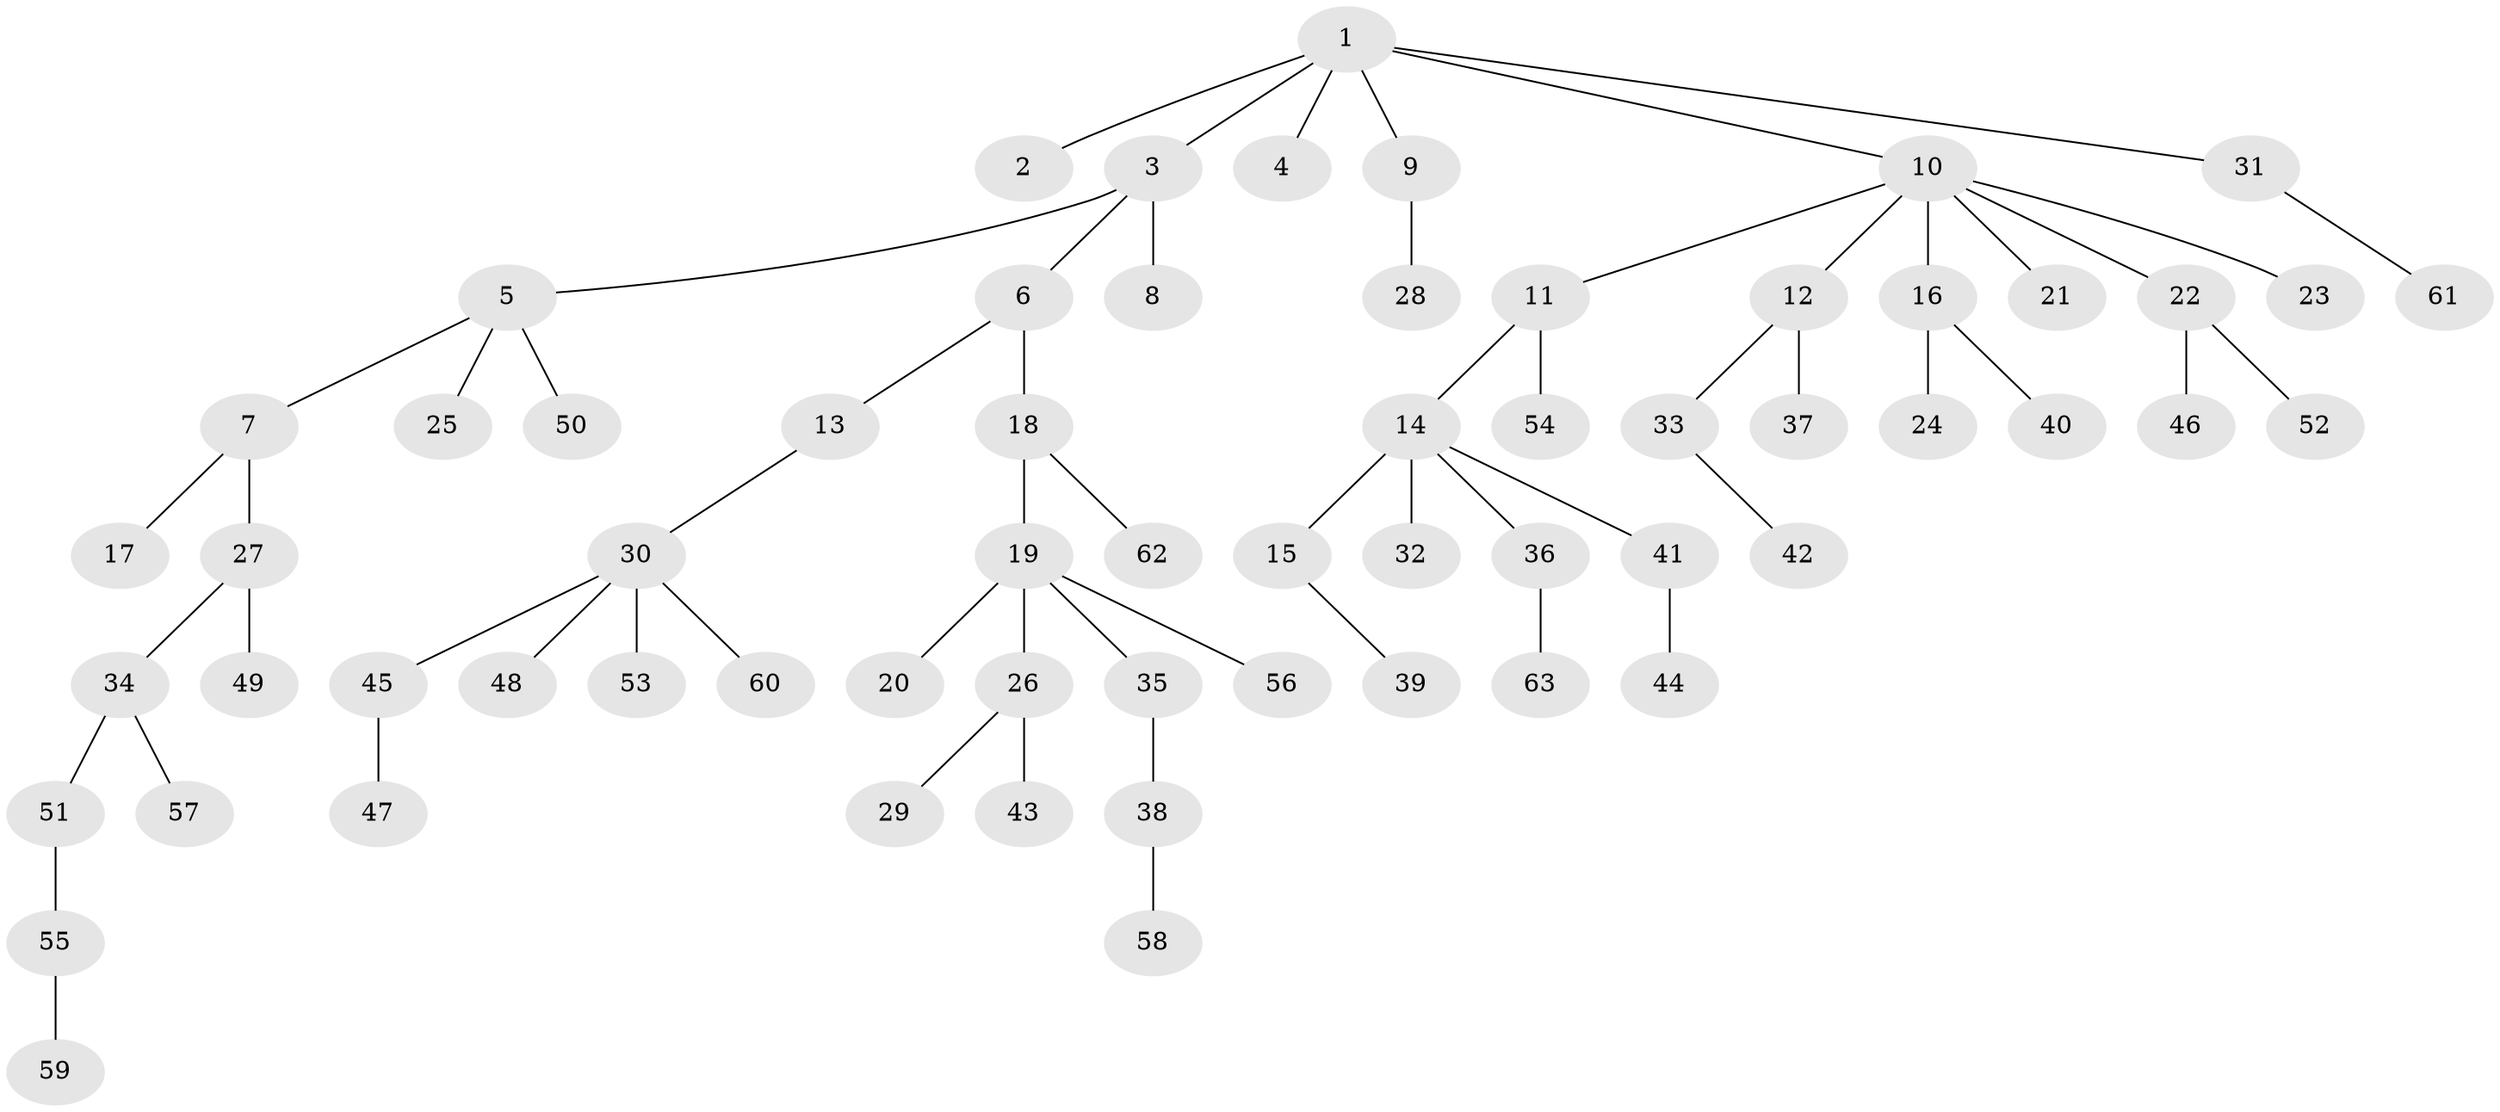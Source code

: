 // Generated by graph-tools (version 1.1) at 2025/11/02/27/25 16:11:27]
// undirected, 63 vertices, 62 edges
graph export_dot {
graph [start="1"]
  node [color=gray90,style=filled];
  1;
  2;
  3;
  4;
  5;
  6;
  7;
  8;
  9;
  10;
  11;
  12;
  13;
  14;
  15;
  16;
  17;
  18;
  19;
  20;
  21;
  22;
  23;
  24;
  25;
  26;
  27;
  28;
  29;
  30;
  31;
  32;
  33;
  34;
  35;
  36;
  37;
  38;
  39;
  40;
  41;
  42;
  43;
  44;
  45;
  46;
  47;
  48;
  49;
  50;
  51;
  52;
  53;
  54;
  55;
  56;
  57;
  58;
  59;
  60;
  61;
  62;
  63;
  1 -- 2;
  1 -- 3;
  1 -- 4;
  1 -- 9;
  1 -- 10;
  1 -- 31;
  3 -- 5;
  3 -- 6;
  3 -- 8;
  5 -- 7;
  5 -- 25;
  5 -- 50;
  6 -- 13;
  6 -- 18;
  7 -- 17;
  7 -- 27;
  9 -- 28;
  10 -- 11;
  10 -- 12;
  10 -- 16;
  10 -- 21;
  10 -- 22;
  10 -- 23;
  11 -- 14;
  11 -- 54;
  12 -- 33;
  12 -- 37;
  13 -- 30;
  14 -- 15;
  14 -- 32;
  14 -- 36;
  14 -- 41;
  15 -- 39;
  16 -- 24;
  16 -- 40;
  18 -- 19;
  18 -- 62;
  19 -- 20;
  19 -- 26;
  19 -- 35;
  19 -- 56;
  22 -- 46;
  22 -- 52;
  26 -- 29;
  26 -- 43;
  27 -- 34;
  27 -- 49;
  30 -- 45;
  30 -- 48;
  30 -- 53;
  30 -- 60;
  31 -- 61;
  33 -- 42;
  34 -- 51;
  34 -- 57;
  35 -- 38;
  36 -- 63;
  38 -- 58;
  41 -- 44;
  45 -- 47;
  51 -- 55;
  55 -- 59;
}
